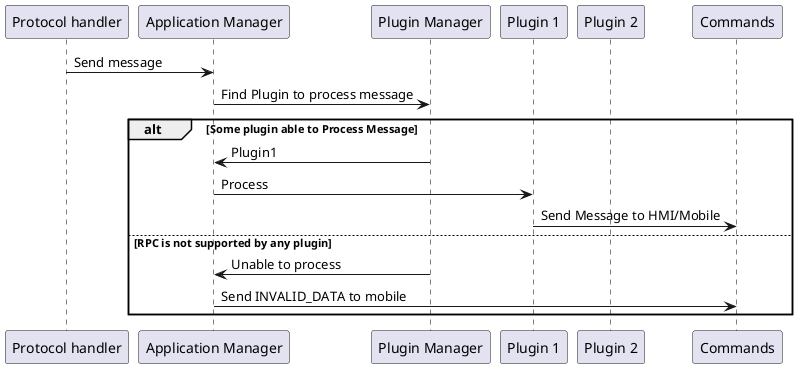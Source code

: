 @startuml
/'
It is a source file for SDL SAD sequence diagram.
For further information, please, follow http://plantuml.com/ 
'/

participant "Protocol handler" as PH
participant "Application Manager" as AM
participant "Plugin Manager" as PM
participant "Plugin 1" as P1
participant "Plugin 2" as P2

PH -> AM : Send message
AM -> PM : Find Plugin to process message

alt Some plugin able to Process Message
PM -> AM : Plugin1
AM -> P1 : Process
P1 -> Commands : Send Message to HMI/Mobile

else RPC is not supported by any plugin

PM -> AM : Unable to process
AM -> Commands : Send INVALID_DATA to mobile

end

skinparam defaultFontSize 16
skinparam sequence {
    ArrowColor Blue
    ArrowFontColor #2027E8
    ArrowFontStyle bold
     
    LifeLineBorderColor black
     
    ParticipantBorderColor black
    ParticipantBackgroundColor white
    ParticipantFontSize 17
    ParticipantFontColor black
     
    ActorBorderColor black
    ActorBackgroundColor white
    ActorFontColor Blue
    ActorFontSize 17
    ActorFontName Blue
    sequenceArrowFontSize  16
    DividerBackgroundColor #FEFECE
}
@enduml

